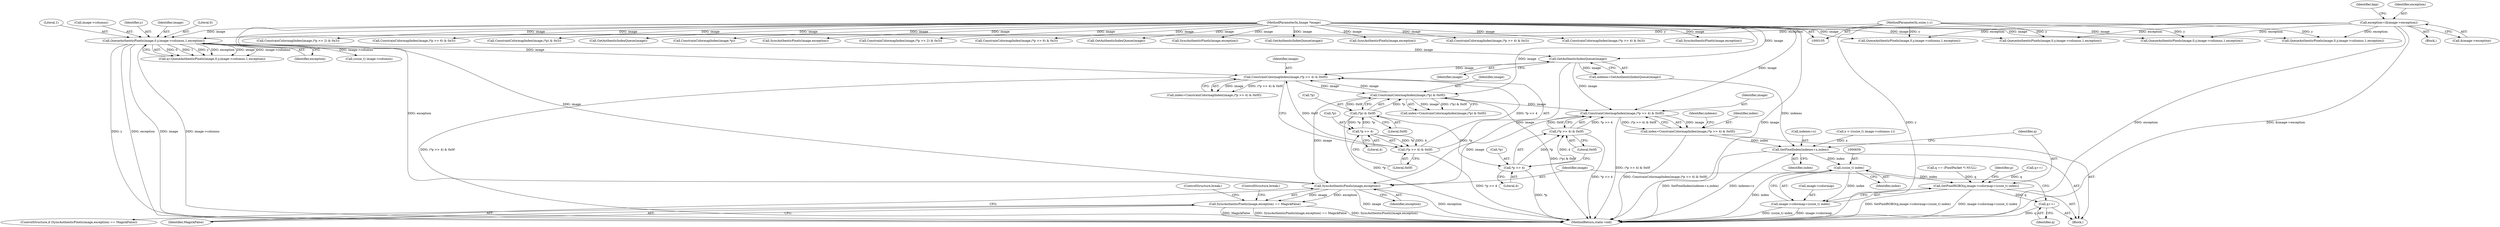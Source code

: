 digraph "0_ImageMagick_b6ae2f9e0ab13343c0281732d479757a8e8979c7@pointer" {
"1000639" [label="(Call,ConstrainColormapIndex(image,(*p >> 4) & 0x0f))"];
"1000555" [label="(Call,GetAuthenticIndexQueue(image))"];
"1000537" [label="(Call,QueueAuthenticPixels(image,0,y,image->columns,1,exception))"];
"1000108" [label="(MethodParameterIn,Image *image)"];
"1000107" [label="(MethodParameterIn,ssize_t y)"];
"1000117" [label="(Call,exception=(&image->exception))"];
"1000602" [label="(Call,ConstrainColormapIndex(image,(*p) & 0x0f))"];
"1000576" [label="(Call,ConstrainColormapIndex(image,(*p >> 4) & 0x0f))"];
"1000578" [label="(Call,(*p >> 4) & 0x0f)"];
"1000579" [label="(Call,*p >> 4)"];
"1000604" [label="(Call,(*p) & 0x0f)"];
"1000641" [label="(Call,(*p >> 4) & 0x0f)"];
"1000642" [label="(Call,*p >> 4)"];
"1000637" [label="(Call,index=ConstrainColormapIndex(image,(*p >> 4) & 0x0f))"];
"1000647" [label="(Call,SetPixelIndex(indexes+x,index))"];
"1000658" [label="(Call,(ssize_t) index)"];
"1000652" [label="(Call,SetPixelRGBO(q,image->colormap+(ssize_t) index))"];
"1000663" [label="(Call,q++)"];
"1000654" [label="(Call,image->colormap+(ssize_t) index)"];
"1000667" [label="(Call,SyncAuthenticPixels(image,exception))"];
"1000666" [label="(Call,SyncAuthenticPixels(image,exception) == MagickFalse)"];
"1000576" [label="(Call,ConstrainColormapIndex(image,(*p >> 4) & 0x0f))"];
"1000124" [label="(Identifier,bpp)"];
"1000660" [label="(Identifier,index)"];
"1000275" [label="(Call,QueueAuthenticPixels(image,0,y,image->columns,1,exception))"];
"1000668" [label="(Identifier,image)"];
"1000645" [label="(Literal,4)"];
"1000651" [label="(Identifier,index)"];
"1000544" [label="(Literal,1)"];
"1000600" [label="(Call,index=ConstrainColormapIndex(image,(*p) & 0x0f))"];
"1000118" [label="(Identifier,exception)"];
"1000663" [label="(Call,q++)"];
"1000642" [label="(Call,*p >> 4)"];
"1000604" [label="(Call,(*p) & 0x0f)"];
"1000547" [label="(Call,q == (PixelPacket *) NULL)"];
"1000553" [label="(Call,indexes=GetAuthenticIndexQueue(image))"];
"1000664" [label="(Identifier,q)"];
"1000662" [label="(Identifier,p)"];
"1000649" [label="(Identifier,indexes)"];
"1000564" [label="(Call,(ssize_t) image->columns)"];
"1000541" [label="(Call,image->columns)"];
"1000669" [label="(Identifier,exception)"];
"1000366" [label="(Call,ConstrainColormapIndex(image,(*p >> 2) & 0x3))"];
"1000671" [label="(ControlStructure,break;)"];
"1000119" [label="(Call,&image->exception)"];
"1000429" [label="(Call,ConstrainColormapIndex(image,(*p >> 6) & 0x3))"];
"1000677" [label="(Call,QueueAuthenticPixels(image,0,y,image->columns,1,exception))"];
"1000537" [label="(Call,QueueAuthenticPixels(image,0,y,image->columns,1,exception))"];
"1000392" [label="(Call,ConstrainColormapIndex(image,(*p) & 0x3))"];
"1000577" [label="(Identifier,image)"];
"1000117" [label="(Call,exception=(&image->exception))"];
"1000672" [label="(ControlStructure,break;)"];
"1000555" [label="(Call,GetAuthenticIndexQueue(image))"];
"1000107" [label="(MethodParameterIn,ssize_t y)"];
"1000579" [label="(Call,*p >> 4)"];
"1000148" [label="(Call,GetAuthenticIndexQueue(image))"];
"1000713" [label="(Call,ConstrainColormapIndex(image,*p))"];
"1000561" [label="(Call,x < ((ssize_t) image->columns-1))"];
"1000643" [label="(Call,*p)"];
"1000582" [label="(Literal,4)"];
"1000540" [label="(Identifier,y)"];
"1000655" [label="(Call,image->colormap)"];
"1000737" [label="(Call,SyncAuthenticPixels(image,exception))"];
"1000803" [label="(MethodReturn,static void)"];
"1000636" [label="(Block,)"];
"1000535" [label="(Call,q=QueueAuthenticPixels(image,0,y,image->columns,1,exception))"];
"1000499" [label="(Call,ConstrainColormapIndex(image,(*p >> 2) & 0x3))"];
"1000626" [label="(Call,q++)"];
"1000641" [label="(Call,(*p >> 4) & 0x0f)"];
"1000314" [label="(Call,ConstrainColormapIndex(image,(*p >> 6) & 0x3))"];
"1000583" [label="(Literal,0x0f)"];
"1000638" [label="(Identifier,index)"];
"1000695" [label="(Call,GetAuthenticIndexQueue(image))"];
"1000746" [label="(Call,QueueAuthenticPixels(image,0,y,image->columns,1,exception))"];
"1000647" [label="(Call,SetPixelIndex(indexes+x,index))"];
"1000110" [label="(Block,)"];
"1000266" [label="(Call,SyncAuthenticPixels(image,exception))"];
"1000108" [label="(MethodParameterIn,Image *image)"];
"1000666" [label="(Call,SyncAuthenticPixels(image,exception) == MagickFalse)"];
"1000658" [label="(Call,(ssize_t) index)"];
"1000639" [label="(Call,ConstrainColormapIndex(image,(*p >> 4) & 0x0f))"];
"1000654" [label="(Call,image->colormap+(ssize_t) index)"];
"1000667" [label="(Call,SyncAuthenticPixels(image,exception))"];
"1000607" [label="(Literal,0x0f)"];
"1000538" [label="(Identifier,image)"];
"1000539" [label="(Literal,0)"];
"1000293" [label="(Call,GetAuthenticIndexQueue(image))"];
"1000545" [label="(Identifier,exception)"];
"1000665" [label="(ControlStructure,if (SyncAuthenticPixels(image,exception) == MagickFalse))"];
"1000574" [label="(Call,index=ConstrainColormapIndex(image,(*p >> 4) & 0x0f))"];
"1000602" [label="(Call,ConstrainColormapIndex(image,(*p) & 0x0f))"];
"1000798" [label="(Call,SyncAuthenticPixels(image,exception))"];
"1000603" [label="(Identifier,image)"];
"1000605" [label="(Call,*p)"];
"1000464" [label="(Call,ConstrainColormapIndex(image,(*p >> 4) & 0x3))"];
"1000580" [label="(Call,*p)"];
"1000646" [label="(Literal,0x0f)"];
"1000653" [label="(Identifier,q)"];
"1000670" [label="(Identifier,MagickFalse)"];
"1000648" [label="(Call,indexes+x)"];
"1000640" [label="(Identifier,image)"];
"1000578" [label="(Call,(*p >> 4) & 0x0f)"];
"1000130" [label="(Call,QueueAuthenticPixels(image,0,y,image->columns,1,exception))"];
"1000556" [label="(Identifier,image)"];
"1000340" [label="(Call,ConstrainColormapIndex(image,(*p >> 4) & 0x3))"];
"1000637" [label="(Call,index=ConstrainColormapIndex(image,(*p >> 4) & 0x0f))"];
"1000652" [label="(Call,SetPixelRGBO(q,image->colormap+(ssize_t) index))"];
"1000527" [label="(Call,SyncAuthenticPixels(image,exception))"];
"1000639" -> "1000637"  [label="AST: "];
"1000639" -> "1000641"  [label="CFG: "];
"1000640" -> "1000639"  [label="AST: "];
"1000641" -> "1000639"  [label="AST: "];
"1000637" -> "1000639"  [label="CFG: "];
"1000639" -> "1000803"  [label="DDG: (*p >> 4) & 0x0f"];
"1000639" -> "1000637"  [label="DDG: image"];
"1000639" -> "1000637"  [label="DDG: (*p >> 4) & 0x0f"];
"1000555" -> "1000639"  [label="DDG: image"];
"1000602" -> "1000639"  [label="DDG: image"];
"1000108" -> "1000639"  [label="DDG: image"];
"1000641" -> "1000639"  [label="DDG: *p >> 4"];
"1000641" -> "1000639"  [label="DDG: 0x0f"];
"1000639" -> "1000667"  [label="DDG: image"];
"1000555" -> "1000553"  [label="AST: "];
"1000555" -> "1000556"  [label="CFG: "];
"1000556" -> "1000555"  [label="AST: "];
"1000553" -> "1000555"  [label="CFG: "];
"1000555" -> "1000553"  [label="DDG: image"];
"1000537" -> "1000555"  [label="DDG: image"];
"1000108" -> "1000555"  [label="DDG: image"];
"1000555" -> "1000576"  [label="DDG: image"];
"1000555" -> "1000667"  [label="DDG: image"];
"1000537" -> "1000535"  [label="AST: "];
"1000537" -> "1000545"  [label="CFG: "];
"1000538" -> "1000537"  [label="AST: "];
"1000539" -> "1000537"  [label="AST: "];
"1000540" -> "1000537"  [label="AST: "];
"1000541" -> "1000537"  [label="AST: "];
"1000544" -> "1000537"  [label="AST: "];
"1000545" -> "1000537"  [label="AST: "];
"1000535" -> "1000537"  [label="CFG: "];
"1000537" -> "1000803"  [label="DDG: y"];
"1000537" -> "1000803"  [label="DDG: exception"];
"1000537" -> "1000803"  [label="DDG: image"];
"1000537" -> "1000803"  [label="DDG: image->columns"];
"1000537" -> "1000535"  [label="DDG: 0"];
"1000537" -> "1000535"  [label="DDG: 1"];
"1000537" -> "1000535"  [label="DDG: y"];
"1000537" -> "1000535"  [label="DDG: exception"];
"1000537" -> "1000535"  [label="DDG: image"];
"1000537" -> "1000535"  [label="DDG: image->columns"];
"1000108" -> "1000537"  [label="DDG: image"];
"1000107" -> "1000537"  [label="DDG: y"];
"1000117" -> "1000537"  [label="DDG: exception"];
"1000537" -> "1000564"  [label="DDG: image->columns"];
"1000537" -> "1000667"  [label="DDG: exception"];
"1000108" -> "1000105"  [label="AST: "];
"1000108" -> "1000803"  [label="DDG: image"];
"1000108" -> "1000130"  [label="DDG: image"];
"1000108" -> "1000148"  [label="DDG: image"];
"1000108" -> "1000266"  [label="DDG: image"];
"1000108" -> "1000275"  [label="DDG: image"];
"1000108" -> "1000293"  [label="DDG: image"];
"1000108" -> "1000314"  [label="DDG: image"];
"1000108" -> "1000340"  [label="DDG: image"];
"1000108" -> "1000366"  [label="DDG: image"];
"1000108" -> "1000392"  [label="DDG: image"];
"1000108" -> "1000429"  [label="DDG: image"];
"1000108" -> "1000464"  [label="DDG: image"];
"1000108" -> "1000499"  [label="DDG: image"];
"1000108" -> "1000527"  [label="DDG: image"];
"1000108" -> "1000576"  [label="DDG: image"];
"1000108" -> "1000602"  [label="DDG: image"];
"1000108" -> "1000667"  [label="DDG: image"];
"1000108" -> "1000677"  [label="DDG: image"];
"1000108" -> "1000695"  [label="DDG: image"];
"1000108" -> "1000713"  [label="DDG: image"];
"1000108" -> "1000737"  [label="DDG: image"];
"1000108" -> "1000746"  [label="DDG: image"];
"1000108" -> "1000798"  [label="DDG: image"];
"1000107" -> "1000105"  [label="AST: "];
"1000107" -> "1000803"  [label="DDG: y"];
"1000107" -> "1000130"  [label="DDG: y"];
"1000107" -> "1000275"  [label="DDG: y"];
"1000107" -> "1000677"  [label="DDG: y"];
"1000107" -> "1000746"  [label="DDG: y"];
"1000117" -> "1000110"  [label="AST: "];
"1000117" -> "1000119"  [label="CFG: "];
"1000118" -> "1000117"  [label="AST: "];
"1000119" -> "1000117"  [label="AST: "];
"1000124" -> "1000117"  [label="CFG: "];
"1000117" -> "1000803"  [label="DDG: exception"];
"1000117" -> "1000803"  [label="DDG: &image->exception"];
"1000117" -> "1000130"  [label="DDG: exception"];
"1000117" -> "1000275"  [label="DDG: exception"];
"1000117" -> "1000677"  [label="DDG: exception"];
"1000117" -> "1000746"  [label="DDG: exception"];
"1000602" -> "1000600"  [label="AST: "];
"1000602" -> "1000604"  [label="CFG: "];
"1000603" -> "1000602"  [label="AST: "];
"1000604" -> "1000602"  [label="AST: "];
"1000600" -> "1000602"  [label="CFG: "];
"1000602" -> "1000803"  [label="DDG: (*p) & 0x0f"];
"1000602" -> "1000576"  [label="DDG: image"];
"1000602" -> "1000600"  [label="DDG: image"];
"1000602" -> "1000600"  [label="DDG: (*p) & 0x0f"];
"1000576" -> "1000602"  [label="DDG: image"];
"1000604" -> "1000602"  [label="DDG: *p"];
"1000604" -> "1000602"  [label="DDG: 0x0f"];
"1000602" -> "1000667"  [label="DDG: image"];
"1000576" -> "1000574"  [label="AST: "];
"1000576" -> "1000578"  [label="CFG: "];
"1000577" -> "1000576"  [label="AST: "];
"1000578" -> "1000576"  [label="AST: "];
"1000574" -> "1000576"  [label="CFG: "];
"1000576" -> "1000803"  [label="DDG: (*p >> 4) & 0x0f"];
"1000576" -> "1000574"  [label="DDG: image"];
"1000576" -> "1000574"  [label="DDG: (*p >> 4) & 0x0f"];
"1000578" -> "1000576"  [label="DDG: *p >> 4"];
"1000578" -> "1000576"  [label="DDG: 0x0f"];
"1000578" -> "1000583"  [label="CFG: "];
"1000579" -> "1000578"  [label="AST: "];
"1000583" -> "1000578"  [label="AST: "];
"1000578" -> "1000803"  [label="DDG: *p >> 4"];
"1000579" -> "1000578"  [label="DDG: *p"];
"1000579" -> "1000578"  [label="DDG: 4"];
"1000579" -> "1000582"  [label="CFG: "];
"1000580" -> "1000579"  [label="AST: "];
"1000582" -> "1000579"  [label="AST: "];
"1000583" -> "1000579"  [label="CFG: "];
"1000604" -> "1000579"  [label="DDG: *p"];
"1000579" -> "1000604"  [label="DDG: *p"];
"1000604" -> "1000607"  [label="CFG: "];
"1000605" -> "1000604"  [label="AST: "];
"1000607" -> "1000604"  [label="AST: "];
"1000604" -> "1000803"  [label="DDG: *p"];
"1000604" -> "1000642"  [label="DDG: *p"];
"1000641" -> "1000646"  [label="CFG: "];
"1000642" -> "1000641"  [label="AST: "];
"1000646" -> "1000641"  [label="AST: "];
"1000641" -> "1000803"  [label="DDG: *p >> 4"];
"1000642" -> "1000641"  [label="DDG: *p"];
"1000642" -> "1000641"  [label="DDG: 4"];
"1000642" -> "1000645"  [label="CFG: "];
"1000643" -> "1000642"  [label="AST: "];
"1000645" -> "1000642"  [label="AST: "];
"1000646" -> "1000642"  [label="CFG: "];
"1000642" -> "1000803"  [label="DDG: *p"];
"1000637" -> "1000636"  [label="AST: "];
"1000638" -> "1000637"  [label="AST: "];
"1000649" -> "1000637"  [label="CFG: "];
"1000637" -> "1000803"  [label="DDG: ConstrainColormapIndex(image,(*p >> 4) & 0x0f)"];
"1000637" -> "1000647"  [label="DDG: index"];
"1000647" -> "1000636"  [label="AST: "];
"1000647" -> "1000651"  [label="CFG: "];
"1000648" -> "1000647"  [label="AST: "];
"1000651" -> "1000647"  [label="AST: "];
"1000653" -> "1000647"  [label="CFG: "];
"1000647" -> "1000803"  [label="DDG: SetPixelIndex(indexes+x,index)"];
"1000647" -> "1000803"  [label="DDG: indexes+x"];
"1000553" -> "1000647"  [label="DDG: indexes"];
"1000561" -> "1000647"  [label="DDG: x"];
"1000647" -> "1000658"  [label="DDG: index"];
"1000658" -> "1000654"  [label="AST: "];
"1000658" -> "1000660"  [label="CFG: "];
"1000659" -> "1000658"  [label="AST: "];
"1000660" -> "1000658"  [label="AST: "];
"1000654" -> "1000658"  [label="CFG: "];
"1000658" -> "1000803"  [label="DDG: index"];
"1000658" -> "1000652"  [label="DDG: index"];
"1000658" -> "1000654"  [label="DDG: index"];
"1000652" -> "1000636"  [label="AST: "];
"1000652" -> "1000654"  [label="CFG: "];
"1000653" -> "1000652"  [label="AST: "];
"1000654" -> "1000652"  [label="AST: "];
"1000662" -> "1000652"  [label="CFG: "];
"1000652" -> "1000803"  [label="DDG: SetPixelRGBO(q,image->colormap+(ssize_t) index)"];
"1000652" -> "1000803"  [label="DDG: image->colormap+(ssize_t) index"];
"1000547" -> "1000652"  [label="DDG: q"];
"1000626" -> "1000652"  [label="DDG: q"];
"1000652" -> "1000663"  [label="DDG: q"];
"1000663" -> "1000636"  [label="AST: "];
"1000663" -> "1000664"  [label="CFG: "];
"1000664" -> "1000663"  [label="AST: "];
"1000668" -> "1000663"  [label="CFG: "];
"1000663" -> "1000803"  [label="DDG: q"];
"1000655" -> "1000654"  [label="AST: "];
"1000654" -> "1000803"  [label="DDG: image->colormap"];
"1000654" -> "1000803"  [label="DDG: (ssize_t) index"];
"1000667" -> "1000666"  [label="AST: "];
"1000667" -> "1000669"  [label="CFG: "];
"1000668" -> "1000667"  [label="AST: "];
"1000669" -> "1000667"  [label="AST: "];
"1000670" -> "1000667"  [label="CFG: "];
"1000667" -> "1000803"  [label="DDG: image"];
"1000667" -> "1000803"  [label="DDG: exception"];
"1000667" -> "1000666"  [label="DDG: image"];
"1000667" -> "1000666"  [label="DDG: exception"];
"1000666" -> "1000665"  [label="AST: "];
"1000666" -> "1000670"  [label="CFG: "];
"1000670" -> "1000666"  [label="AST: "];
"1000671" -> "1000666"  [label="CFG: "];
"1000672" -> "1000666"  [label="CFG: "];
"1000666" -> "1000803"  [label="DDG: MagickFalse"];
"1000666" -> "1000803"  [label="DDG: SyncAuthenticPixels(image,exception) == MagickFalse"];
"1000666" -> "1000803"  [label="DDG: SyncAuthenticPixels(image,exception)"];
}
